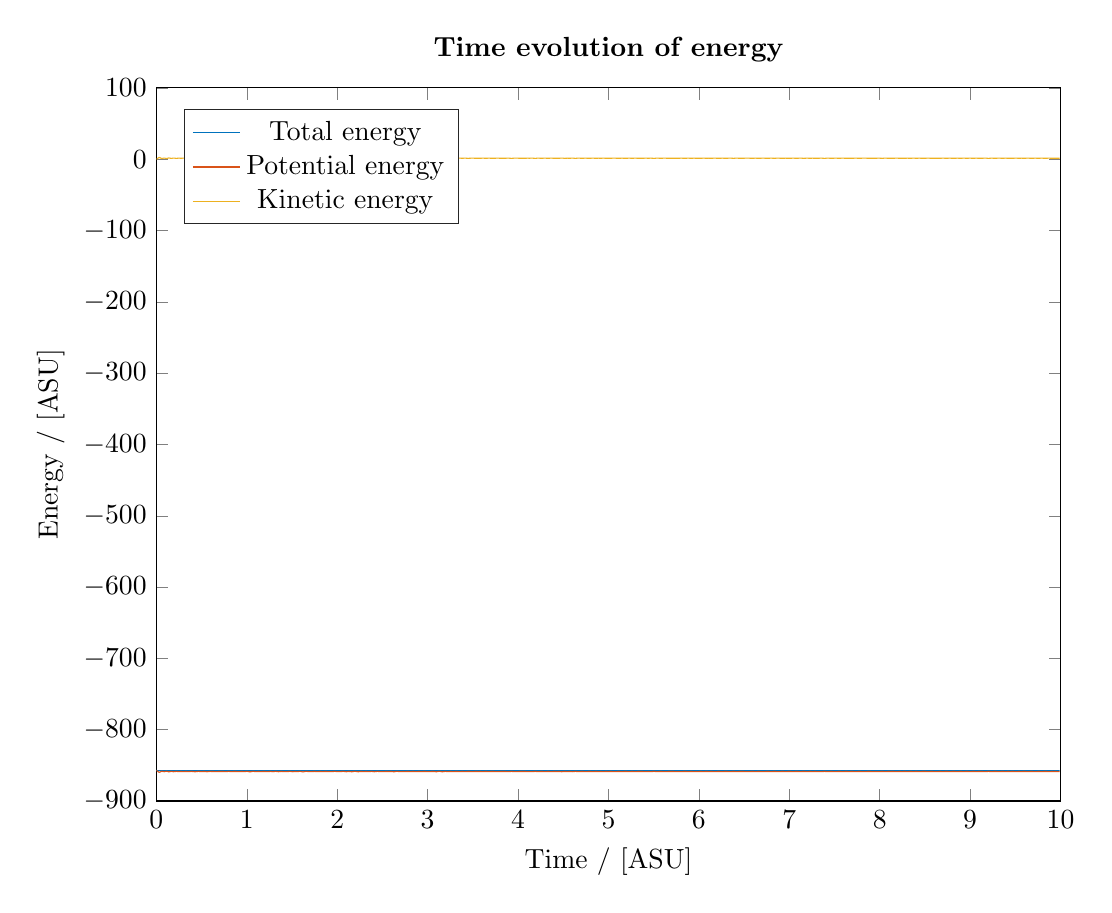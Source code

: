 % This file was created by matlab2tikz.
%
%The latest updates can be retrieved from
%  http://www.mathworks.com/matlabcentral/fileexchange/22022-matlab2tikz-matlab2tikz
%where you can also make suggestions and rate matlab2tikz.
%
\definecolor{mycolor1}{rgb}{0.0,0.447,0.741}%
\definecolor{mycolor2}{rgb}{0.85,0.325,0.098}%
\definecolor{mycolor3}{rgb}{0.929,0.694,0.125}%
%
\begin{tikzpicture}

\begin{axis}[%
width=4.521in,
height=3.566in,
at={(0.758in,0.481in)},
scale only axis,
xmin=0,
xmax=10,
xlabel={Time / [ASU]},
ymin=-900,
ymax=100,
ylabel={Energy / [ASU]},
axis background/.style={fill=white},
title style={font=\bfseries},
title={Time evolution of energy},
legend style={draw=white!15!black},
legend pos=north west
]
\addplot [color=mycolor1,solid]
  table[row sep=crcr]{%
0	-857.212\\
0.01	-857.251\\
0.02	-857.319\\
0.03	-857.336\\
0.04	-857.297\\
0.05	-857.253\\
0.06	-857.243\\
0.07	-857.273\\
0.08	-857.311\\
0.09	-857.31\\
0.1	-857.278\\
0.11	-857.256\\
0.12	-857.27\\
0.13	-857.302\\
0.14	-857.309\\
0.15	-857.285\\
0.16	-857.263\\
0.17	-857.267\\
0.18	-857.288\\
0.19	-857.299\\
0.2	-857.293\\
0.21	-857.278\\
0.22	-857.271\\
0.23	-857.279\\
0.24	-857.292\\
0.25	-857.294\\
0.26	-857.284\\
0.27	-857.274\\
0.28	-857.275\\
0.29	-857.287\\
0.3	-857.292\\
0.31	-857.286\\
0.32	-857.274\\
0.33	-857.274\\
0.34	-857.284\\
0.35	-857.294\\
0.36	-857.289\\
0.37	-857.283\\
0.38	-857.277\\
0.39	-857.278\\
0.4	-857.281\\
0.41	-857.283\\
0.42	-857.285\\
0.43	-857.285\\
0.44	-857.285\\
0.45	-857.279\\
0.46	-857.275\\
0.47	-857.277\\
0.48	-857.282\\
0.49	-857.287\\
0.5	-857.29\\
0.51	-857.286\\
0.52	-857.28\\
0.53	-857.276\\
0.54	-857.278\\
0.55	-857.286\\
0.56	-857.29\\
0.57	-857.287\\
0.58	-857.28\\
0.59	-857.276\\
0.6	-857.28\\
0.61	-857.285\\
0.62	-857.288\\
0.63	-857.284\\
0.64	-857.279\\
0.65	-857.282\\
0.66	-857.286\\
0.67	-857.288\\
0.68	-857.282\\
0.69	-857.276\\
0.7	-857.278\\
0.71	-857.285\\
0.72	-857.287\\
0.73	-857.282\\
0.74	-857.278\\
0.75	-857.28\\
0.76	-857.286\\
0.77	-857.291\\
0.78	-857.288\\
0.79	-857.277\\
0.8	-857.272\\
0.81	-857.278\\
0.82	-857.289\\
0.83	-857.292\\
0.84	-857.286\\
0.85	-857.279\\
0.86	-857.277\\
0.87	-857.28\\
0.88	-857.281\\
0.89	-857.281\\
0.9	-857.284\\
0.91	-857.289\\
0.92	-857.286\\
0.93	-857.28\\
0.94	-857.275\\
0.95	-857.277\\
0.96	-857.284\\
0.97	-857.291\\
0.98	-857.291\\
0.99	-857.283\\
1	-857.272\\
1.01	-857.271\\
1.02	-857.282\\
1.03	-857.293\\
1.04	-857.292\\
1.05	-857.283\\
1.06	-857.272\\
1.07	-857.27\\
1.08	-857.277\\
1.09	-857.29\\
1.1	-857.293\\
1.11	-857.286\\
1.12	-857.278\\
1.13	-857.276\\
1.14	-857.281\\
1.15	-857.286\\
1.16	-857.286\\
1.17	-857.283\\
1.18	-857.28\\
1.19	-857.278\\
1.2	-857.279\\
1.21	-857.281\\
1.22	-857.284\\
1.23	-857.289\\
1.24	-857.287\\
1.25	-857.276\\
1.26	-857.27\\
1.27	-857.276\\
1.28	-857.289\\
1.29	-857.297\\
1.3	-857.287\\
1.31	-857.273\\
1.32	-857.267\\
1.33	-857.275\\
1.34	-857.289\\
1.35	-857.294\\
1.36	-857.287\\
1.37	-857.274\\
1.38	-857.272\\
1.39	-857.28\\
1.4	-857.287\\
1.41	-857.286\\
1.42	-857.279\\
1.43	-857.276\\
1.44	-857.281\\
1.45	-857.288\\
1.46	-857.287\\
1.47	-857.278\\
1.48	-857.273\\
1.49	-857.279\\
1.5	-857.288\\
1.51	-857.293\\
1.52	-857.283\\
1.53	-857.272\\
1.54	-857.273\\
1.55	-857.286\\
1.56	-857.296\\
1.57	-857.29\\
1.58	-857.276\\
1.59	-857.267\\
1.6	-857.274\\
1.61	-857.29\\
1.62	-857.296\\
1.63	-857.29\\
1.64	-857.279\\
1.65	-857.271\\
1.66	-857.272\\
1.67	-857.28\\
1.68	-857.287\\
1.69	-857.288\\
1.7	-857.283\\
1.71	-857.282\\
1.72	-857.284\\
1.73	-857.285\\
1.74	-857.279\\
1.75	-857.274\\
1.76	-857.278\\
1.77	-857.287\\
1.78	-857.291\\
1.79	-857.287\\
1.8	-857.278\\
1.81	-857.273\\
1.82	-857.281\\
1.83	-857.288\\
1.84	-857.289\\
1.85	-857.284\\
1.86	-857.278\\
1.87	-857.278\\
1.88	-857.283\\
1.89	-857.285\\
1.9	-857.281\\
1.91	-857.277\\
1.92	-857.276\\
1.93	-857.284\\
1.94	-857.289\\
1.95	-857.289\\
1.96	-857.281\\
1.97	-857.275\\
1.98	-857.277\\
1.99	-857.285\\
2	-857.287\\
2.01	-857.284\\
2.02	-857.278\\
2.03	-857.28\\
2.04	-857.283\\
2.05	-857.283\\
2.06	-857.277\\
2.07	-857.274\\
2.08	-857.28\\
2.09	-857.29\\
2.1	-857.293\\
2.11	-857.287\\
2.12	-857.273\\
2.13	-857.269\\
2.14	-857.275\\
2.15	-857.287\\
2.16	-857.293\\
2.17	-857.291\\
2.18	-857.282\\
2.19	-857.274\\
2.2	-857.275\\
2.21	-857.281\\
2.22	-857.288\\
2.23	-857.29\\
2.24	-857.287\\
2.25	-857.279\\
2.26	-857.272\\
2.27	-857.274\\
2.28	-857.283\\
2.29	-857.289\\
2.3	-857.287\\
2.31	-857.28\\
2.32	-857.274\\
2.33	-857.276\\
2.34	-857.284\\
2.35	-857.292\\
2.36	-857.287\\
2.37	-857.275\\
2.38	-857.271\\
2.39	-857.278\\
2.4	-857.289\\
2.41	-857.293\\
2.42	-857.288\\
2.43	-857.279\\
2.44	-857.274\\
2.45	-857.279\\
2.46	-857.286\\
2.47	-857.287\\
2.48	-857.283\\
2.49	-857.278\\
2.5	-857.28\\
2.51	-857.284\\
2.52	-857.285\\
2.53	-857.282\\
2.54	-857.277\\
2.55	-857.279\\
2.56	-857.285\\
2.57	-857.29\\
2.58	-857.286\\
2.59	-857.276\\
2.6	-857.272\\
2.61	-857.279\\
2.62	-857.289\\
2.63	-857.292\\
2.64	-857.285\\
2.65	-857.276\\
2.66	-857.274\\
2.67	-857.278\\
2.68	-857.287\\
2.69	-857.29\\
2.7	-857.286\\
2.71	-857.281\\
2.72	-857.279\\
2.73	-857.28\\
2.74	-857.283\\
2.75	-857.283\\
2.76	-857.284\\
2.77	-857.282\\
2.78	-857.279\\
2.79	-857.28\\
2.8	-857.286\\
2.81	-857.288\\
2.82	-857.284\\
2.83	-857.278\\
2.84	-857.276\\
2.85	-857.28\\
2.86	-857.285\\
2.87	-857.287\\
2.88	-857.285\\
2.89	-857.279\\
2.9	-857.275\\
2.91	-857.279\\
2.92	-857.286\\
2.93	-857.287\\
2.94	-857.287\\
2.95	-857.281\\
2.96	-857.279\\
2.97	-857.28\\
2.98	-857.284\\
2.99	-857.283\\
3	-857.282\\
3.01	-857.281\\
3.02	-857.282\\
3.03	-857.284\\
3.04	-857.284\\
3.05	-857.28\\
3.06	-857.275\\
3.07	-857.274\\
3.08	-857.282\\
3.09	-857.291\\
3.1	-857.294\\
3.11	-857.286\\
3.12	-857.272\\
3.13	-857.269\\
3.14	-857.276\\
3.15	-857.286\\
3.16	-857.293\\
3.17	-857.29\\
3.18	-857.28\\
3.19	-857.27\\
3.2	-857.272\\
3.21	-857.284\\
3.22	-857.291\\
3.23	-857.287\\
3.24	-857.279\\
3.25	-857.275\\
3.26	-857.279\\
3.27	-857.284\\
3.28	-857.287\\
3.29	-857.286\\
3.3	-857.282\\
3.31	-857.279\\
3.32	-857.278\\
3.33	-857.28\\
3.34	-857.284\\
3.35	-857.285\\
3.36	-857.285\\
3.37	-857.282\\
3.38	-857.278\\
3.39	-857.278\\
3.4	-857.284\\
3.41	-857.29\\
3.42	-857.287\\
3.43	-857.282\\
3.44	-857.28\\
3.45	-857.282\\
3.46	-857.283\\
3.47	-857.282\\
3.48	-857.282\\
3.49	-857.283\\
3.5	-857.286\\
3.51	-857.283\\
3.52	-857.278\\
3.53	-857.277\\
3.54	-857.28\\
3.55	-857.284\\
3.56	-857.286\\
3.57	-857.283\\
3.58	-857.279\\
3.59	-857.279\\
3.6	-857.283\\
3.61	-857.288\\
3.62	-857.287\\
3.63	-857.28\\
3.64	-857.277\\
3.65	-857.278\\
3.66	-857.283\\
3.67	-857.286\\
3.68	-857.285\\
3.69	-857.281\\
3.7	-857.277\\
3.71	-857.277\\
3.72	-857.281\\
3.73	-857.283\\
3.74	-857.283\\
3.75	-857.28\\
3.76	-857.281\\
3.77	-857.283\\
3.78	-857.284\\
3.79	-857.281\\
3.8	-857.279\\
3.81	-857.28\\
3.82	-857.282\\
3.83	-857.286\\
3.84	-857.285\\
3.85	-857.281\\
3.86	-857.278\\
3.87	-857.278\\
3.88	-857.282\\
3.89	-857.286\\
3.9	-857.285\\
3.91	-857.28\\
3.92	-857.275\\
3.93	-857.277\\
3.94	-857.283\\
3.95	-857.285\\
3.96	-857.285\\
3.97	-857.283\\
3.98	-857.282\\
3.99	-857.283\\
4	-857.28\\
4.01	-857.279\\
4.02	-857.282\\
4.03	-857.283\\
4.04	-857.284\\
4.05	-857.284\\
4.06	-857.284\\
4.07	-857.283\\
4.08	-857.279\\
4.09	-857.281\\
4.1	-857.285\\
4.11	-857.284\\
4.12	-857.279\\
4.13	-857.277\\
4.14	-857.279\\
4.15	-857.285\\
4.16	-857.288\\
4.17	-857.284\\
4.18	-857.279\\
4.19	-857.274\\
4.2	-857.277\\
4.21	-857.284\\
4.22	-857.289\\
4.23	-857.288\\
4.24	-857.282\\
4.25	-857.276\\
4.26	-857.278\\
4.27	-857.282\\
4.28	-857.285\\
4.29	-857.286\\
4.3	-857.283\\
4.31	-857.28\\
4.32	-857.281\\
4.33	-857.28\\
4.34	-857.277\\
4.35	-857.28\\
4.36	-857.285\\
4.37	-857.285\\
4.38	-857.283\\
4.39	-857.28\\
4.4	-857.279\\
4.41	-857.28\\
4.42	-857.283\\
4.43	-857.286\\
4.44	-857.283\\
4.45	-857.277\\
4.46	-857.276\\
4.47	-857.281\\
4.48	-857.288\\
4.49	-857.289\\
4.5	-857.281\\
4.51	-857.274\\
4.52	-857.275\\
4.53	-857.282\\
4.54	-857.289\\
4.55	-857.288\\
4.56	-857.28\\
4.57	-857.275\\
4.58	-857.276\\
4.59	-857.285\\
4.6	-857.291\\
4.61	-857.288\\
4.62	-857.278\\
4.63	-857.274\\
4.64	-857.275\\
4.65	-857.281\\
4.66	-857.287\\
4.67	-857.287\\
4.68	-857.284\\
4.69	-857.278\\
4.7	-857.277\\
4.71	-857.279\\
4.72	-857.283\\
4.73	-857.285\\
4.74	-857.285\\
4.75	-857.284\\
4.76	-857.281\\
4.77	-857.281\\
4.78	-857.281\\
4.79	-857.277\\
4.8	-857.276\\
4.81	-857.28\\
4.82	-857.286\\
4.83	-857.289\\
4.84	-857.286\\
4.85	-857.28\\
4.86	-857.278\\
4.87	-857.279\\
4.88	-857.285\\
4.89	-857.287\\
4.9	-857.283\\
4.91	-857.279\\
4.92	-857.278\\
4.93	-857.281\\
4.94	-857.284\\
4.95	-857.286\\
4.96	-857.282\\
4.97	-857.278\\
4.98	-857.279\\
4.99	-857.284\\
5	-857.288\\
5.01	-857.284\\
5.02	-857.277\\
5.03	-857.277\\
5.04	-857.283\\
5.05	-857.288\\
5.06	-857.284\\
5.07	-857.281\\
5.08	-857.281\\
5.09	-857.283\\
5.1	-857.282\\
5.11	-857.282\\
5.12	-857.281\\
5.13	-857.283\\
5.14	-857.286\\
5.15	-857.287\\
5.16	-857.284\\
5.17	-857.282\\
5.18	-857.28\\
5.19	-857.281\\
5.2	-857.283\\
5.21	-857.284\\
5.22	-857.283\\
5.23	-857.284\\
5.24	-857.283\\
5.25	-857.282\\
5.26	-857.28\\
5.27	-857.28\\
5.28	-857.28\\
5.29	-857.284\\
5.3	-857.286\\
5.31	-857.282\\
5.32	-857.279\\
5.33	-857.279\\
5.34	-857.281\\
5.35	-857.283\\
5.36	-857.284\\
5.37	-857.284\\
5.38	-857.28\\
5.39	-857.28\\
5.4	-857.282\\
5.41	-857.285\\
5.42	-857.284\\
5.43	-857.281\\
5.44	-857.277\\
5.45	-857.279\\
5.46	-857.283\\
5.47	-857.288\\
5.48	-857.287\\
5.49	-857.281\\
5.5	-857.278\\
5.51	-857.278\\
5.52	-857.282\\
5.53	-857.288\\
5.54	-857.289\\
5.55	-857.286\\
5.56	-857.28\\
5.57	-857.277\\
5.58	-857.278\\
5.59	-857.281\\
5.6	-857.283\\
5.61	-857.284\\
5.62	-857.284\\
5.63	-857.282\\
5.64	-857.283\\
5.65	-857.283\\
5.66	-857.283\\
5.67	-857.281\\
5.68	-857.283\\
5.69	-857.284\\
5.7	-857.284\\
5.71	-857.283\\
5.72	-857.282\\
5.73	-857.282\\
5.74	-857.281\\
5.75	-857.282\\
5.76	-857.281\\
5.77	-857.282\\
5.78	-857.282\\
5.79	-857.282\\
5.8	-857.284\\
5.81	-857.284\\
5.82	-857.285\\
5.83	-857.283\\
5.84	-857.281\\
5.85	-857.279\\
5.86	-857.282\\
5.87	-857.286\\
5.88	-857.288\\
5.89	-857.286\\
5.9	-857.28\\
5.91	-857.276\\
5.92	-857.277\\
5.93	-857.283\\
5.94	-857.286\\
5.95	-857.284\\
5.96	-857.28\\
5.97	-857.279\\
5.98	-857.281\\
5.99	-857.285\\
6	-857.286\\
6.01	-857.28\\
6.02	-857.277\\
6.03	-857.279\\
6.04	-857.283\\
6.05	-857.286\\
6.06	-857.285\\
6.07	-857.28\\
6.08	-857.277\\
6.09	-857.28\\
6.1	-857.285\\
6.11	-857.288\\
6.12	-857.286\\
6.13	-857.281\\
6.14	-857.28\\
6.15	-857.282\\
6.16	-857.283\\
6.17	-857.282\\
6.18	-857.281\\
6.19	-857.281\\
6.2	-857.281\\
6.21	-857.281\\
6.22	-857.282\\
6.23	-857.282\\
6.24	-857.281\\
6.25	-857.282\\
6.26	-857.285\\
6.27	-857.287\\
6.28	-857.284\\
6.29	-857.279\\
6.3	-857.279\\
6.31	-857.28\\
6.32	-857.283\\
6.33	-857.284\\
6.34	-857.284\\
6.35	-857.284\\
6.36	-857.284\\
6.37	-857.279\\
6.38	-857.275\\
6.39	-857.275\\
6.4	-857.282\\
6.41	-857.287\\
6.42	-857.285\\
6.43	-857.28\\
6.44	-857.277\\
6.45	-857.281\\
6.46	-857.285\\
6.47	-857.285\\
6.48	-857.28\\
6.49	-857.279\\
6.5	-857.283\\
6.51	-857.286\\
6.52	-857.284\\
6.53	-857.282\\
6.54	-857.279\\
6.55	-857.28\\
6.56	-857.285\\
6.57	-857.287\\
6.58	-857.282\\
6.59	-857.278\\
6.6	-857.28\\
6.61	-857.286\\
6.62	-857.287\\
6.63	-857.282\\
6.64	-857.281\\
6.65	-857.282\\
6.66	-857.284\\
6.67	-857.282\\
6.68	-857.283\\
6.69	-857.283\\
6.7	-857.283\\
6.71	-857.283\\
6.72	-857.283\\
6.73	-857.284\\
6.74	-857.283\\
6.75	-857.282\\
6.76	-857.28\\
6.77	-857.279\\
6.78	-857.281\\
6.79	-857.285\\
6.8	-857.291\\
6.81	-857.287\\
6.82	-857.281\\
6.83	-857.278\\
6.84	-857.278\\
6.85	-857.283\\
6.86	-857.287\\
6.87	-857.287\\
6.88	-857.283\\
6.89	-857.282\\
6.9	-857.284\\
6.91	-857.282\\
6.92	-857.279\\
6.93	-857.28\\
6.94	-857.282\\
6.95	-857.284\\
6.96	-857.283\\
6.97	-857.281\\
6.98	-857.282\\
6.99	-857.283\\
7	-857.282\\
7.01	-857.28\\
7.02	-857.28\\
7.03	-857.283\\
7.04	-857.286\\
7.05	-857.284\\
7.06	-857.281\\
7.07	-857.28\\
7.08	-857.28\\
7.09	-857.279\\
7.1	-857.281\\
7.11	-857.282\\
7.12	-857.283\\
7.13	-857.286\\
7.14	-857.284\\
7.15	-857.279\\
7.16	-857.277\\
7.17	-857.278\\
7.18	-857.283\\
7.19	-857.286\\
7.2	-857.287\\
7.21	-857.282\\
7.22	-857.276\\
7.23	-857.276\\
7.24	-857.282\\
7.25	-857.288\\
7.26	-857.287\\
7.27	-857.283\\
7.28	-857.278\\
7.29	-857.282\\
7.3	-857.285\\
7.31	-857.285\\
7.32	-857.279\\
7.33	-857.278\\
7.34	-857.28\\
7.35	-857.283\\
7.36	-857.285\\
7.37	-857.284\\
7.38	-857.279\\
7.39	-857.276\\
7.4	-857.277\\
7.41	-857.284\\
7.42	-857.288\\
7.43	-857.287\\
7.44	-857.282\\
7.45	-857.277\\
7.46	-857.279\\
7.47	-857.284\\
7.48	-857.285\\
7.49	-857.285\\
7.5	-857.282\\
7.51	-857.282\\
7.52	-857.285\\
7.53	-857.286\\
7.54	-857.282\\
7.55	-857.275\\
7.56	-857.277\\
7.57	-857.282\\
7.58	-857.286\\
7.59	-857.286\\
7.6	-857.282\\
7.61	-857.28\\
7.62	-857.282\\
7.63	-857.283\\
7.64	-857.282\\
7.65	-857.282\\
7.66	-857.284\\
7.67	-857.286\\
7.68	-857.283\\
7.69	-857.279\\
7.7	-857.28\\
7.71	-857.28\\
7.72	-857.282\\
7.73	-857.283\\
7.74	-857.283\\
7.75	-857.282\\
7.76	-857.282\\
7.77	-857.279\\
7.78	-857.281\\
7.79	-857.284\\
7.8	-857.287\\
7.81	-857.284\\
7.82	-857.281\\
7.83	-857.281\\
7.84	-857.282\\
7.85	-857.284\\
7.86	-857.283\\
7.87	-857.282\\
7.88	-857.281\\
7.89	-857.283\\
7.9	-857.286\\
7.91	-857.285\\
7.92	-857.283\\
7.93	-857.283\\
7.94	-857.282\\
7.95	-857.28\\
7.96	-857.279\\
7.97	-857.279\\
7.98	-857.283\\
7.99	-857.286\\
8	-857.286\\
8.01	-857.284\\
8.02	-857.278\\
8.03	-857.276\\
8.04	-857.278\\
8.05	-857.284\\
8.06	-857.288\\
8.07	-857.286\\
8.08	-857.28\\
8.09	-857.277\\
8.1	-857.279\\
8.11	-857.284\\
8.12	-857.286\\
8.13	-857.284\\
8.14	-857.281\\
8.15	-857.277\\
8.16	-857.278\\
8.17	-857.284\\
8.18	-857.285\\
8.19	-857.285\\
8.2	-857.281\\
8.21	-857.279\\
8.22	-857.28\\
8.23	-857.282\\
8.24	-857.284\\
8.25	-857.282\\
8.26	-857.282\\
8.27	-857.281\\
8.28	-857.279\\
8.29	-857.282\\
8.3	-857.285\\
8.31	-857.286\\
8.32	-857.283\\
8.33	-857.281\\
8.34	-857.278\\
8.35	-857.278\\
8.36	-857.282\\
8.37	-857.286\\
8.38	-857.286\\
8.39	-857.281\\
8.4	-857.277\\
8.41	-857.278\\
8.42	-857.284\\
8.43	-857.285\\
8.44	-857.282\\
8.45	-857.28\\
8.46	-857.281\\
8.47	-857.283\\
8.48	-857.283\\
8.49	-857.281\\
8.5	-857.281\\
8.51	-857.282\\
8.52	-857.284\\
8.53	-857.284\\
8.54	-857.284\\
8.55	-857.282\\
8.56	-857.279\\
8.57	-857.278\\
8.58	-857.281\\
8.59	-857.284\\
8.6	-857.284\\
8.61	-857.283\\
8.62	-857.282\\
8.63	-857.282\\
8.64	-857.284\\
8.65	-857.283\\
8.66	-857.282\\
8.67	-857.279\\
8.68	-857.279\\
8.69	-857.282\\
8.7	-857.286\\
8.71	-857.286\\
8.72	-857.281\\
8.73	-857.278\\
8.74	-857.279\\
8.75	-857.284\\
8.76	-857.286\\
8.77	-857.284\\
8.78	-857.281\\
8.79	-857.28\\
8.8	-857.282\\
8.81	-857.282\\
8.82	-857.282\\
8.83	-857.282\\
8.84	-857.283\\
8.85	-857.282\\
8.86	-857.284\\
8.87	-857.281\\
8.88	-857.283\\
8.89	-857.28\\
8.9	-857.277\\
8.91	-857.279\\
8.92	-857.285\\
8.93	-857.288\\
8.94	-857.286\\
8.95	-857.279\\
8.96	-857.274\\
8.97	-857.276\\
8.98	-857.282\\
8.99	-857.287\\
9	-857.288\\
9.01	-857.284\\
9.02	-857.279\\
9.03	-857.279\\
9.04	-857.281\\
9.05	-857.284\\
9.06	-857.287\\
9.07	-857.287\\
9.08	-857.283\\
9.09	-857.279\\
9.1	-857.28\\
9.11	-857.284\\
9.12	-857.284\\
9.13	-857.281\\
9.14	-857.276\\
9.15	-857.278\\
9.16	-857.285\\
9.17	-857.288\\
9.18	-857.285\\
9.19	-857.28\\
9.2	-857.274\\
9.21	-857.277\\
9.22	-857.284\\
9.23	-857.288\\
9.24	-857.287\\
9.25	-857.283\\
9.26	-857.279\\
9.27	-857.279\\
9.28	-857.281\\
9.29	-857.281\\
9.3	-857.281\\
9.31	-857.283\\
9.32	-857.286\\
9.33	-857.288\\
9.34	-857.284\\
9.35	-857.278\\
9.36	-857.277\\
9.37	-857.28\\
9.38	-857.285\\
9.39	-857.287\\
9.4	-857.284\\
9.41	-857.28\\
9.42	-857.279\\
9.43	-857.281\\
9.44	-857.287\\
9.45	-857.286\\
9.46	-857.281\\
9.47	-857.278\\
9.48	-857.279\\
9.49	-857.283\\
9.5	-857.286\\
9.51	-857.286\\
9.52	-857.283\\
9.53	-857.28\\
9.54	-857.279\\
9.55	-857.282\\
9.56	-857.287\\
9.57	-857.287\\
9.58	-857.283\\
9.59	-857.278\\
9.6	-857.28\\
9.61	-857.279\\
9.62	-857.283\\
9.63	-857.285\\
9.64	-857.286\\
9.65	-857.284\\
9.66	-857.28\\
9.67	-857.278\\
9.68	-857.28\\
9.69	-857.283\\
9.7	-857.284\\
9.71	-857.284\\
9.72	-857.284\\
9.73	-857.284\\
9.74	-857.284\\
9.75	-857.282\\
9.76	-857.278\\
9.77	-857.28\\
9.78	-857.285\\
9.79	-857.286\\
9.8	-857.283\\
9.81	-857.281\\
9.82	-857.28\\
9.83	-857.281\\
9.84	-857.281\\
9.85	-857.279\\
9.86	-857.283\\
9.87	-857.285\\
9.88	-857.283\\
9.89	-857.281\\
9.9	-857.282\\
9.91	-857.283\\
9.92	-857.284\\
9.93	-857.283\\
9.94	-857.282\\
9.95	-857.283\\
9.96	-857.283\\
9.97	-857.283\\
9.98	-857.284\\
9.99	-857.283\\
};
\addlegendentry{Total energy};

\addplot [color=mycolor2,solid]
  table[row sep=crcr]{%
0	-857.212\\
0.01	-857.809\\
0.02	-858.991\\
0.03	-859.655\\
0.04	-859.367\\
0.05	-858.633\\
0.06	-858.233\\
0.07	-858.44\\
0.08	-858.827\\
0.09	-858.842\\
0.1	-858.481\\
0.11	-858.223\\
0.12	-858.411\\
0.13	-858.827\\
0.14	-858.988\\
0.15	-858.754\\
0.16	-858.457\\
0.17	-858.445\\
0.18	-858.684\\
0.19	-858.863\\
0.2	-858.785\\
0.21	-858.553\\
0.22	-858.418\\
0.23	-858.503\\
0.24	-858.686\\
0.25	-858.758\\
0.26	-858.667\\
0.27	-858.563\\
0.28	-858.595\\
0.29	-858.726\\
0.3	-858.787\\
0.31	-858.694\\
0.32	-858.551\\
0.33	-858.52\\
0.34	-858.622\\
0.35	-858.723\\
0.36	-858.697\\
0.37	-858.572\\
0.38	-858.471\\
0.39	-858.484\\
0.4	-858.596\\
0.41	-858.738\\
0.42	-858.846\\
0.43	-858.865\\
0.44	-858.774\\
0.45	-858.61\\
0.46	-858.477\\
0.47	-858.454\\
0.48	-858.535\\
0.49	-858.645\\
0.5	-858.699\\
0.51	-858.658\\
0.52	-858.574\\
0.53	-858.549\\
0.54	-858.641\\
0.55	-858.792\\
0.56	-858.861\\
0.57	-858.776\\
0.58	-858.603\\
0.59	-858.478\\
0.6	-858.479\\
0.61	-858.556\\
0.62	-858.616\\
0.63	-858.627\\
0.64	-858.644\\
0.65	-858.71\\
0.66	-858.775\\
0.67	-858.764\\
0.68	-858.666\\
0.69	-858.568\\
0.7	-858.547\\
0.71	-858.582\\
0.72	-858.598\\
0.73	-858.58\\
0.74	-858.592\\
0.75	-858.681\\
0.76	-858.799\\
0.77	-858.832\\
0.78	-858.708\\
0.79	-858.509\\
0.8	-858.416\\
0.81	-858.513\\
0.82	-858.704\\
0.83	-858.809\\
0.84	-858.759\\
0.85	-858.631\\
0.86	-858.534\\
0.87	-858.515\\
0.88	-858.558\\
0.89	-858.653\\
0.9	-858.767\\
0.91	-858.822\\
0.92	-858.755\\
0.93	-858.611\\
0.94	-858.507\\
0.95	-858.528\\
0.96	-858.641\\
0.97	-858.729\\
0.98	-858.687\\
0.99	-858.529\\
1	-858.403\\
1.01	-858.471\\
1.02	-858.725\\
1.03	-858.967\\
1.04	-858.987\\
1.05	-858.763\\
1.06	-858.477\\
1.07	-858.353\\
1.08	-858.457\\
1.09	-858.655\\
1.1	-858.754\\
1.11	-858.698\\
1.12	-858.599\\
1.13	-858.578\\
1.14	-858.652\\
1.15	-858.736\\
1.16	-858.744\\
1.17	-858.67\\
1.18	-858.575\\
1.19	-858.53\\
1.2	-858.562\\
1.21	-858.653\\
1.22	-858.753\\
1.23	-858.788\\
1.24	-858.693\\
1.25	-858.526\\
1.26	-858.456\\
1.27	-858.578\\
1.28	-858.783\\
1.29	-858.855\\
1.3	-858.703\\
1.31	-858.478\\
1.32	-858.398\\
1.33	-858.543\\
1.34	-858.774\\
1.35	-858.867\\
1.36	-858.745\\
1.37	-858.545\\
1.38	-858.471\\
1.39	-858.571\\
1.4	-858.714\\
1.41	-858.77\\
1.42	-858.73\\
1.43	-858.683\\
1.44	-858.679\\
1.45	-858.664\\
1.46	-858.571\\
1.47	-858.439\\
1.48	-858.414\\
1.49	-858.572\\
1.5	-858.79\\
1.51	-858.869\\
1.52	-858.748\\
1.53	-858.594\\
1.54	-858.59\\
1.55	-858.717\\
1.56	-858.779\\
1.57	-858.639\\
1.58	-858.406\\
1.59	-858.322\\
1.6	-858.517\\
1.61	-858.847\\
1.62	-859.033\\
1.63	-858.934\\
1.64	-858.645\\
1.65	-858.389\\
1.66	-858.332\\
1.67	-858.467\\
1.68	-858.655\\
1.69	-858.77\\
1.7	-858.793\\
1.71	-858.777\\
1.72	-858.738\\
1.73	-858.647\\
1.74	-858.522\\
1.75	-858.462\\
1.76	-858.539\\
1.77	-858.701\\
1.78	-858.799\\
1.79	-858.748\\
1.8	-858.613\\
1.81	-858.539\\
1.82	-858.599\\
1.83	-858.703\\
1.84	-858.728\\
1.85	-858.651\\
1.86	-858.559\\
1.87	-858.541\\
1.88	-858.599\\
1.89	-858.663\\
1.9	-858.684\\
1.91	-858.685\\
1.92	-858.707\\
1.93	-858.754\\
1.94	-858.761\\
1.95	-858.671\\
1.96	-858.509\\
1.97	-858.402\\
1.98	-858.452\\
1.99	-858.621\\
2	-858.772\\
2.01	-858.822\\
2.02	-858.792\\
2.03	-858.743\\
2.04	-858.673\\
2.05	-858.56\\
2.06	-858.438\\
2.07	-858.421\\
2.08	-858.568\\
2.09	-858.78\\
2.1	-858.875\\
2.11	-858.764\\
2.12	-858.554\\
2.13	-858.453\\
2.14	-858.563\\
2.15	-858.786\\
2.16	-858.911\\
2.17	-858.821\\
2.18	-858.577\\
2.19	-858.369\\
2.2	-858.354\\
2.21	-858.529\\
2.22	-858.758\\
2.23	-858.883\\
2.24	-858.833\\
2.25	-858.661\\
2.26	-858.515\\
2.27	-858.509\\
2.28	-858.619\\
2.29	-858.713\\
2.3	-858.697\\
2.31	-858.604\\
2.32	-858.552\\
2.33	-858.622\\
2.34	-858.757\\
2.35	-858.809\\
2.36	-858.692\\
2.37	-858.506\\
2.38	-858.44\\
2.39	-858.571\\
2.4	-858.778\\
2.41	-858.872\\
2.42	-858.773\\
2.43	-858.577\\
2.44	-858.446\\
2.45	-858.465\\
2.46	-858.578\\
2.47	-858.668\\
2.48	-858.695\\
2.49	-858.708\\
2.5	-858.754\\
2.51	-858.79\\
2.52	-858.745\\
2.53	-858.625\\
2.54	-858.523\\
2.55	-858.527\\
2.56	-858.611\\
2.57	-858.667\\
2.58	-858.626\\
2.59	-858.541\\
2.6	-858.546\\
2.61	-858.69\\
2.62	-858.863\\
2.63	-858.895\\
2.64	-858.734\\
2.65	-858.501\\
2.66	-858.385\\
2.67	-858.46\\
2.68	-858.64\\
2.69	-858.766\\
2.7	-858.771\\
2.71	-858.705\\
2.72	-858.644\\
2.73	-858.629\\
2.74	-858.649\\
2.75	-858.666\\
2.76	-858.645\\
2.77	-858.589\\
2.78	-858.555\\
2.79	-858.595\\
2.8	-858.682\\
2.81	-858.723\\
2.82	-858.677\\
2.83	-858.594\\
2.84	-858.564\\
2.85	-858.621\\
2.86	-858.719\\
2.87	-858.771\\
2.88	-858.727\\
2.89	-858.619\\
2.9	-858.547\\
2.91	-858.573\\
2.92	-858.663\\
2.93	-858.714\\
2.94	-858.681\\
2.95	-858.596\\
2.96	-858.545\\
2.97	-858.567\\
2.98	-858.635\\
2.99	-858.692\\
3	-858.717\\
3.01	-858.719\\
3.02	-858.714\\
3.03	-858.69\\
3.04	-858.626\\
3.05	-858.535\\
3.06	-858.482\\
3.07	-858.539\\
3.08	-858.713\\
3.09	-858.881\\
3.1	-858.883\\
3.11	-858.683\\
3.12	-858.431\\
3.13	-858.34\\
3.14	-858.482\\
3.15	-858.735\\
3.16	-858.899\\
3.17	-858.853\\
3.18	-858.648\\
3.19	-858.47\\
3.2	-858.477\\
3.21	-858.634\\
3.22	-858.763\\
3.23	-858.747\\
3.24	-858.636\\
3.25	-858.56\\
3.26	-858.587\\
3.27	-858.674\\
3.28	-858.736\\
3.29	-858.719\\
3.3	-858.635\\
3.31	-858.549\\
3.32	-858.525\\
3.33	-858.582\\
3.34	-858.672\\
3.35	-858.731\\
3.36	-858.72\\
3.37	-858.65\\
3.38	-858.586\\
3.39	-858.601\\
3.4	-858.691\\
3.41	-858.765\\
3.42	-858.735\\
3.43	-858.623\\
3.44	-858.52\\
3.45	-858.49\\
3.46	-858.534\\
3.47	-858.622\\
3.48	-858.722\\
3.49	-858.792\\
3.5	-858.79\\
3.51	-858.709\\
3.52	-858.601\\
3.53	-858.544\\
3.54	-858.565\\
3.55	-858.622\\
3.56	-858.654\\
3.57	-858.636\\
3.58	-858.61\\
3.59	-858.628\\
3.6	-858.695\\
3.61	-858.749\\
3.62	-858.717\\
3.63	-858.614\\
3.64	-858.537\\
3.65	-858.558\\
3.66	-858.653\\
3.67	-858.735\\
3.68	-858.739\\
3.69	-858.669\\
3.7	-858.588\\
3.71	-858.556\\
3.72	-858.581\\
3.73	-858.621\\
3.74	-858.644\\
3.75	-858.658\\
3.76	-858.685\\
3.77	-858.715\\
3.78	-858.712\\
3.79	-858.67\\
3.8	-858.629\\
3.81	-858.619\\
3.82	-858.629\\
3.83	-858.631\\
3.84	-858.607\\
3.85	-858.576\\
3.86	-858.583\\
3.87	-858.655\\
3.88	-858.761\\
3.89	-858.811\\
3.9	-858.744\\
3.91	-858.595\\
3.92	-858.473\\
3.93	-858.463\\
3.94	-858.555\\
3.95	-858.663\\
3.96	-858.732\\
3.97	-858.754\\
3.98	-858.749\\
3.99	-858.725\\
4	-858.679\\
4.01	-858.636\\
4.02	-858.61\\
4.03	-858.594\\
4.04	-858.587\\
4.05	-858.595\\
4.06	-858.608\\
4.07	-858.607\\
4.08	-858.61\\
4.09	-858.648\\
4.1	-858.693\\
4.11	-858.696\\
4.12	-858.663\\
4.13	-858.655\\
4.14	-858.701\\
4.15	-858.757\\
4.16	-858.745\\
4.17	-858.64\\
4.18	-858.504\\
4.19	-858.444\\
4.2	-858.526\\
4.21	-858.69\\
4.22	-858.81\\
4.23	-858.796\\
4.24	-858.67\\
4.25	-858.541\\
4.26	-858.512\\
4.27	-858.582\\
4.28	-858.68\\
4.29	-858.731\\
4.3	-858.72\\
4.31	-858.671\\
4.32	-858.618\\
4.33	-858.582\\
4.34	-858.589\\
4.35	-858.656\\
4.36	-858.736\\
4.37	-858.757\\
4.38	-858.698\\
4.39	-858.603\\
4.4	-858.545\\
4.41	-858.56\\
4.42	-858.617\\
4.43	-858.65\\
4.44	-858.621\\
4.45	-858.576\\
4.46	-858.605\\
4.47	-858.728\\
4.48	-858.846\\
4.49	-858.832\\
4.5	-858.678\\
4.51	-858.516\\
4.52	-858.476\\
4.53	-858.566\\
4.54	-858.676\\
4.55	-858.69\\
4.56	-858.61\\
4.57	-858.551\\
4.58	-858.611\\
4.59	-858.756\\
4.6	-858.839\\
4.61	-858.763\\
4.62	-858.585\\
4.63	-858.456\\
4.64	-858.471\\
4.65	-858.611\\
4.66	-858.768\\
4.67	-858.829\\
4.68	-858.762\\
4.69	-858.628\\
4.7	-858.536\\
4.71	-858.538\\
4.72	-858.603\\
4.73	-858.669\\
4.74	-858.696\\
4.75	-858.688\\
4.76	-858.669\\
4.77	-858.643\\
4.78	-858.601\\
4.79	-858.557\\
4.8	-858.569\\
4.81	-858.653\\
4.82	-858.746\\
4.83	-858.768\\
4.84	-858.696\\
4.85	-858.592\\
4.86	-858.546\\
4.87	-858.584\\
4.88	-858.66\\
4.89	-858.693\\
4.9	-858.66\\
4.91	-858.618\\
4.92	-858.621\\
4.93	-858.672\\
4.94	-858.72\\
4.95	-858.719\\
4.96	-858.658\\
4.97	-858.597\\
4.98	-858.594\\
4.99	-858.637\\
5	-858.646\\
5.01	-858.582\\
5.02	-858.522\\
5.03	-858.558\\
5.04	-858.67\\
5.05	-858.759\\
5.06	-858.762\\
5.07	-858.715\\
5.08	-858.674\\
5.09	-858.65\\
5.1	-858.625\\
5.11	-858.599\\
5.12	-858.593\\
5.13	-858.624\\
5.14	-858.674\\
5.15	-858.7\\
5.16	-858.676\\
5.17	-858.617\\
5.18	-858.567\\
5.19	-858.564\\
5.2	-858.604\\
5.21	-858.656\\
5.22	-858.688\\
5.23	-858.697\\
5.24	-858.677\\
5.25	-858.641\\
5.26	-858.613\\
5.27	-858.62\\
5.28	-858.67\\
5.29	-858.734\\
5.3	-858.75\\
5.31	-858.692\\
5.32	-858.604\\
5.33	-858.548\\
5.34	-858.55\\
5.35	-858.589\\
5.36	-858.625\\
5.37	-858.636\\
5.38	-858.632\\
5.39	-858.646\\
5.4	-858.685\\
5.41	-858.717\\
5.42	-858.706\\
5.43	-858.662\\
5.44	-858.629\\
5.45	-858.65\\
5.46	-858.705\\
5.47	-858.727\\
5.48	-858.662\\
5.49	-858.542\\
5.5	-858.46\\
5.51	-858.484\\
5.52	-858.613\\
5.53	-858.763\\
5.54	-858.828\\
5.55	-858.77\\
5.56	-858.642\\
5.57	-858.541\\
5.58	-858.527\\
5.59	-858.586\\
5.6	-858.665\\
5.61	-858.714\\
5.62	-858.713\\
5.63	-858.686\\
5.64	-858.666\\
5.65	-858.653\\
5.66	-858.635\\
5.67	-858.613\\
5.68	-858.612\\
5.69	-858.623\\
5.7	-858.63\\
5.71	-858.628\\
5.72	-858.632\\
5.73	-858.643\\
5.74	-858.651\\
5.75	-858.654\\
5.76	-858.652\\
5.77	-858.647\\
5.78	-858.648\\
5.79	-858.664\\
5.8	-858.69\\
5.81	-858.697\\
5.82	-858.667\\
5.83	-858.6\\
5.84	-858.543\\
5.85	-858.541\\
5.86	-858.611\\
5.87	-858.71\\
5.88	-858.764\\
5.89	-858.73\\
5.9	-858.632\\
5.91	-858.556\\
5.92	-858.562\\
5.93	-858.634\\
5.94	-858.698\\
5.95	-858.697\\
5.96	-858.651\\
5.97	-858.625\\
5.98	-858.646\\
5.99	-858.676\\
6	-858.659\\
6.01	-858.597\\
6.02	-858.559\\
6.03	-858.602\\
6.04	-858.696\\
6.05	-858.756\\
6.06	-858.721\\
6.07	-858.626\\
6.08	-858.56\\
6.09	-858.581\\
6.1	-858.649\\
6.11	-858.682\\
6.12	-858.647\\
6.13	-858.589\\
6.14	-858.579\\
6.15	-858.629\\
6.16	-858.695\\
6.17	-858.726\\
6.18	-858.712\\
6.19	-858.672\\
6.2	-858.632\\
6.21	-858.607\\
6.22	-858.603\\
6.23	-858.616\\
6.24	-858.643\\
6.25	-858.674\\
6.26	-858.692\\
6.27	-858.678\\
6.28	-858.621\\
6.29	-858.552\\
6.3	-858.524\\
6.31	-858.565\\
6.32	-858.651\\
6.33	-858.734\\
6.34	-858.78\\
6.35	-858.766\\
6.36	-858.683\\
6.37	-858.559\\
6.38	-858.485\\
6.39	-858.531\\
6.4	-858.671\\
6.41	-858.789\\
6.42	-858.793\\
6.43	-858.706\\
6.44	-858.621\\
6.45	-858.596\\
6.46	-858.598\\
6.47	-858.573\\
6.48	-858.531\\
6.49	-858.538\\
6.5	-858.616\\
6.51	-858.711\\
6.52	-858.755\\
6.53	-858.74\\
6.54	-858.699\\
6.55	-858.683\\
6.56	-858.682\\
6.57	-858.642\\
6.58	-858.562\\
6.59	-858.52\\
6.6	-858.569\\
6.61	-858.665\\
6.62	-858.714\\
6.63	-858.691\\
6.64	-858.645\\
6.65	-858.617\\
6.66	-858.61\\
6.67	-858.614\\
6.68	-858.64\\
6.69	-858.674\\
6.7	-858.699\\
6.71	-858.704\\
6.72	-858.694\\
6.73	-858.668\\
6.74	-858.624\\
6.75	-858.578\\
6.76	-858.555\\
6.77	-858.574\\
6.78	-858.641\\
6.79	-858.725\\
6.8	-858.762\\
6.81	-858.697\\
6.82	-858.58\\
6.83	-858.506\\
6.84	-858.536\\
6.85	-858.639\\
6.86	-858.729\\
6.87	-858.751\\
6.88	-858.718\\
6.89	-858.681\\
6.9	-858.656\\
6.91	-858.625\\
6.92	-858.593\\
6.93	-858.591\\
6.94	-858.627\\
6.95	-858.669\\
6.96	-858.681\\
6.97	-858.66\\
6.98	-858.63\\
6.99	-858.606\\
7	-858.589\\
7.01	-858.59\\
7.02	-858.626\\
7.03	-858.683\\
7.04	-858.72\\
7.05	-858.703\\
7.06	-858.649\\
7.07	-858.598\\
7.08	-858.577\\
7.09	-858.591\\
7.1	-858.643\\
7.11	-858.714\\
7.12	-858.77\\
7.13	-858.763\\
7.14	-858.671\\
7.15	-858.549\\
7.16	-858.485\\
7.17	-858.526\\
7.18	-858.639\\
7.19	-858.741\\
7.2	-858.764\\
7.21	-858.691\\
7.22	-858.593\\
7.23	-858.56\\
7.24	-858.615\\
7.25	-858.685\\
7.26	-858.693\\
7.27	-858.646\\
7.28	-858.612\\
7.29	-858.63\\
7.3	-858.659\\
7.31	-858.658\\
7.32	-858.638\\
7.33	-858.648\\
7.34	-858.692\\
7.35	-858.732\\
7.36	-858.721\\
7.37	-858.638\\
7.38	-858.52\\
7.39	-858.462\\
7.4	-858.521\\
7.41	-858.667\\
7.42	-858.783\\
7.43	-858.787\\
7.44	-858.696\\
7.45	-858.601\\
7.46	-858.571\\
7.47	-858.601\\
7.48	-858.64\\
7.49	-858.666\\
7.5	-858.682\\
7.51	-858.706\\
7.52	-858.716\\
7.53	-858.676\\
7.54	-858.583\\
7.55	-858.512\\
7.56	-858.537\\
7.57	-858.642\\
7.58	-858.736\\
7.59	-858.75\\
7.6	-858.697\\
7.61	-858.642\\
7.62	-858.619\\
7.63	-858.621\\
7.64	-858.632\\
7.65	-858.645\\
7.66	-858.653\\
7.67	-858.645\\
7.68	-858.619\\
7.69	-858.597\\
7.7	-858.606\\
7.71	-858.644\\
7.72	-858.692\\
7.73	-858.723\\
7.74	-858.718\\
7.75	-858.676\\
7.76	-858.615\\
7.77	-858.569\\
7.78	-858.573\\
7.79	-858.622\\
7.8	-858.673\\
7.81	-858.688\\
7.82	-858.68\\
7.83	-858.681\\
7.84	-858.692\\
7.85	-858.688\\
7.86	-858.646\\
7.87	-858.586\\
7.88	-858.552\\
7.89	-858.572\\
7.9	-858.624\\
7.91	-858.66\\
7.92	-858.667\\
7.93	-858.661\\
7.94	-858.652\\
7.95	-858.641\\
7.96	-858.639\\
7.97	-858.663\\
7.98	-858.708\\
7.99	-858.732\\
8	-858.696\\
8.01	-858.605\\
8.02	-858.511\\
8.03	-858.494\\
8.04	-858.583\\
8.05	-858.725\\
8.06	-858.812\\
8.07	-858.777\\
8.08	-858.666\\
8.09	-858.577\\
8.1	-858.57\\
8.11	-858.616\\
8.12	-858.645\\
8.13	-858.621\\
8.14	-858.573\\
8.15	-858.558\\
8.16	-858.611\\
8.17	-858.703\\
8.18	-858.761\\
8.19	-858.753\\
8.2	-858.691\\
8.21	-858.63\\
8.22	-858.611\\
8.23	-858.627\\
8.24	-858.651\\
8.25	-858.651\\
8.26	-858.633\\
8.27	-858.608\\
8.28	-858.607\\
8.29	-858.645\\
8.3	-858.691\\
8.31	-858.694\\
8.32	-858.64\\
8.33	-858.57\\
8.34	-858.54\\
8.35	-858.586\\
8.36	-858.683\\
8.37	-858.756\\
8.38	-858.743\\
8.39	-858.653\\
8.4	-858.579\\
8.41	-858.588\\
8.42	-858.659\\
8.43	-858.708\\
8.44	-858.703\\
8.45	-858.668\\
8.46	-858.641\\
8.47	-858.619\\
8.48	-858.587\\
8.49	-858.561\\
8.5	-858.57\\
8.51	-858.626\\
8.52	-858.702\\
8.53	-858.752\\
8.54	-858.745\\
8.55	-858.677\\
8.56	-858.591\\
8.57	-858.548\\
8.58	-858.578\\
8.59	-858.637\\
8.6	-858.669\\
8.61	-858.664\\
8.62	-858.653\\
8.63	-858.659\\
8.64	-858.669\\
8.65	-858.654\\
8.66	-858.619\\
8.67	-858.599\\
8.68	-858.631\\
8.69	-858.705\\
8.7	-858.755\\
8.71	-858.717\\
8.72	-858.615\\
8.73	-858.537\\
8.74	-858.541\\
8.75	-858.615\\
8.76	-858.687\\
8.77	-858.709\\
8.78	-858.688\\
8.79	-858.654\\
8.8	-858.626\\
8.81	-858.606\\
8.82	-858.603\\
8.83	-858.62\\
8.84	-858.651\\
8.85	-858.675\\
8.86	-858.685\\
8.87	-858.669\\
8.88	-858.634\\
8.89	-858.592\\
8.9	-858.582\\
8.91	-858.638\\
8.92	-858.725\\
8.93	-858.766\\
8.94	-858.71\\
8.95	-858.593\\
8.96	-858.509\\
8.97	-858.53\\
8.98	-858.645\\
8.99	-858.76\\
9	-858.782\\
9.01	-858.697\\
9.02	-858.578\\
9.03	-858.516\\
9.04	-858.544\\
9.05	-858.631\\
9.06	-858.713\\
9.07	-858.728\\
9.08	-858.672\\
9.09	-858.606\\
9.1	-858.593\\
9.11	-858.626\\
9.12	-858.641\\
9.13	-858.626\\
9.14	-858.629\\
9.15	-858.697\\
9.16	-858.786\\
9.17	-858.802\\
9.18	-858.705\\
9.19	-858.554\\
9.2	-858.458\\
9.21	-858.489\\
9.22	-858.61\\
9.23	-858.719\\
9.24	-858.741\\
9.25	-858.685\\
9.26	-858.611\\
9.27	-858.573\\
9.28	-858.582\\
9.29	-858.62\\
9.3	-858.674\\
9.31	-858.734\\
9.32	-858.771\\
9.33	-858.745\\
9.34	-858.645\\
9.35	-858.54\\
9.36	-858.517\\
9.37	-858.59\\
9.38	-858.687\\
9.39	-858.729\\
9.4	-858.691\\
9.41	-858.623\\
9.42	-858.595\\
9.43	-858.627\\
9.44	-858.67\\
9.45	-858.657\\
9.46	-858.599\\
9.47	-858.565\\
9.48	-858.601\\
9.49	-858.679\\
9.5	-858.742\\
9.51	-858.744\\
9.52	-858.684\\
9.53	-858.611\\
9.54	-858.583\\
9.55	-858.623\\
9.56	-858.679\\
9.57	-858.683\\
9.58	-858.628\\
9.59	-858.563\\
9.6	-858.548\\
9.61	-858.596\\
9.62	-858.69\\
9.63	-858.773\\
9.64	-858.789\\
9.65	-858.72\\
9.66	-858.611\\
9.67	-858.536\\
9.68	-858.538\\
9.69	-858.597\\
9.7	-858.655\\
9.71	-858.684\\
9.72	-858.693\\
9.73	-858.685\\
9.74	-858.652\\
9.75	-858.6\\
9.76	-858.575\\
9.77	-858.618\\
9.78	-858.698\\
9.79	-858.734\\
9.8	-858.695\\
9.81	-858.627\\
9.82	-858.585\\
9.83	-858.584\\
9.84	-858.606\\
9.85	-858.644\\
9.86	-858.692\\
9.87	-858.714\\
9.88	-858.688\\
9.89	-858.645\\
9.9	-858.627\\
9.91	-858.633\\
9.92	-858.64\\
9.93	-858.633\\
9.94	-858.623\\
9.95	-858.626\\
9.96	-858.641\\
9.97	-858.658\\
9.98	-858.653\\
9.99	-858.619\\
};
\addlegendentry{Potential energy};

\addplot [color=mycolor3,solid]
  table[row sep=crcr]{%
0	0\\
0.01	0.557\\
0.02	1.672\\
0.03	2.319\\
0.04	2.071\\
0.05	1.381\\
0.06	0.99\\
0.07	1.167\\
0.08	1.516\\
0.09	1.532\\
0.1	1.203\\
0.11	0.967\\
0.12	1.141\\
0.13	1.526\\
0.14	1.679\\
0.15	1.469\\
0.16	1.194\\
0.17	1.178\\
0.18	1.397\\
0.19	1.564\\
0.2	1.492\\
0.21	1.274\\
0.22	1.147\\
0.23	1.224\\
0.24	1.394\\
0.25	1.463\\
0.26	1.383\\
0.27	1.289\\
0.28	1.319\\
0.29	1.44\\
0.3	1.495\\
0.31	1.408\\
0.32	1.277\\
0.33	1.246\\
0.34	1.338\\
0.35	1.43\\
0.36	1.407\\
0.37	1.29\\
0.38	1.194\\
0.39	1.206\\
0.4	1.315\\
0.41	1.456\\
0.42	1.561\\
0.43	1.58\\
0.44	1.488\\
0.45	1.33\\
0.46	1.202\\
0.47	1.177\\
0.48	1.253\\
0.49	1.358\\
0.5	1.409\\
0.51	1.372\\
0.52	1.294\\
0.53	1.273\\
0.54	1.364\\
0.55	1.506\\
0.56	1.571\\
0.57	1.49\\
0.58	1.323\\
0.59	1.202\\
0.6	1.199\\
0.61	1.271\\
0.62	1.329\\
0.63	1.344\\
0.64	1.365\\
0.65	1.428\\
0.66	1.489\\
0.67	1.476\\
0.68	1.385\\
0.69	1.292\\
0.7	1.269\\
0.71	1.297\\
0.72	1.311\\
0.73	1.298\\
0.74	1.313\\
0.75	1.4\\
0.76	1.513\\
0.77	1.54\\
0.78	1.42\\
0.79	1.232\\
0.8	1.144\\
0.81	1.236\\
0.82	1.415\\
0.83	1.517\\
0.84	1.473\\
0.85	1.351\\
0.86	1.257\\
0.87	1.234\\
0.88	1.277\\
0.89	1.372\\
0.9	1.482\\
0.91	1.533\\
0.92	1.469\\
0.93	1.331\\
0.94	1.232\\
0.95	1.251\\
0.96	1.357\\
0.97	1.438\\
0.98	1.395\\
0.99	1.246\\
1	1.131\\
1.01	1.2\\
1.02	1.444\\
1.03	1.675\\
1.04	1.695\\
1.05	1.48\\
1.06	1.205\\
1.07	1.083\\
1.08	1.179\\
1.09	1.365\\
1.1	1.46\\
1.11	1.413\\
1.12	1.321\\
1.13	1.302\\
1.14	1.371\\
1.15	1.45\\
1.16	1.458\\
1.17	1.387\\
1.18	1.296\\
1.19	1.252\\
1.2	1.283\\
1.21	1.372\\
1.22	1.469\\
1.23	1.498\\
1.24	1.406\\
1.25	1.25\\
1.26	1.186\\
1.27	1.302\\
1.28	1.494\\
1.29	1.558\\
1.3	1.417\\
1.31	1.205\\
1.32	1.131\\
1.33	1.268\\
1.34	1.485\\
1.35	1.573\\
1.36	1.458\\
1.37	1.27\\
1.38	1.199\\
1.39	1.29\\
1.4	1.427\\
1.41	1.484\\
1.42	1.451\\
1.43	1.407\\
1.44	1.397\\
1.45	1.377\\
1.46	1.284\\
1.47	1.161\\
1.48	1.141\\
1.49	1.293\\
1.5	1.501\\
1.51	1.575\\
1.52	1.465\\
1.53	1.322\\
1.54	1.317\\
1.55	1.431\\
1.56	1.482\\
1.57	1.35\\
1.58	1.13\\
1.59	1.055\\
1.6	1.243\\
1.61	1.557\\
1.62	1.736\\
1.63	1.644\\
1.64	1.367\\
1.65	1.119\\
1.66	1.059\\
1.67	1.186\\
1.68	1.368\\
1.69	1.482\\
1.7	1.51\\
1.71	1.496\\
1.72	1.454\\
1.73	1.362\\
1.74	1.243\\
1.75	1.188\\
1.76	1.262\\
1.77	1.413\\
1.78	1.508\\
1.79	1.462\\
1.8	1.335\\
1.81	1.266\\
1.82	1.318\\
1.83	1.415\\
1.84	1.439\\
1.85	1.368\\
1.86	1.281\\
1.87	1.263\\
1.88	1.316\\
1.89	1.378\\
1.9	1.403\\
1.91	1.408\\
1.92	1.431\\
1.93	1.47\\
1.94	1.472\\
1.95	1.382\\
1.96	1.228\\
1.97	1.127\\
1.98	1.175\\
1.99	1.336\\
2	1.484\\
2.01	1.538\\
2.02	1.514\\
2.03	1.463\\
2.04	1.391\\
2.05	1.277\\
2.06	1.161\\
2.07	1.147\\
2.08	1.288\\
2.09	1.491\\
2.1	1.581\\
2.11	1.478\\
2.12	1.281\\
2.13	1.184\\
2.14	1.288\\
2.15	1.499\\
2.16	1.618\\
2.17	1.53\\
2.18	1.295\\
2.19	1.095\\
2.2	1.079\\
2.21	1.248\\
2.22	1.471\\
2.23	1.593\\
2.24	1.546\\
2.25	1.383\\
2.26	1.243\\
2.27	1.235\\
2.28	1.336\\
2.29	1.424\\
2.3	1.41\\
2.31	1.324\\
2.32	1.278\\
2.33	1.346\\
2.34	1.473\\
2.35	1.517\\
2.36	1.405\\
2.37	1.23\\
2.38	1.169\\
2.39	1.293\\
2.4	1.49\\
2.41	1.579\\
2.42	1.486\\
2.43	1.298\\
2.44	1.171\\
2.45	1.186\\
2.46	1.292\\
2.47	1.381\\
2.48	1.412\\
2.49	1.43\\
2.5	1.474\\
2.51	1.506\\
2.52	1.46\\
2.53	1.343\\
2.54	1.246\\
2.55	1.248\\
2.56	1.325\\
2.57	1.377\\
2.58	1.34\\
2.59	1.265\\
2.6	1.274\\
2.61	1.411\\
2.62	1.573\\
2.63	1.603\\
2.64	1.449\\
2.65	1.225\\
2.66	1.111\\
2.67	1.182\\
2.68	1.353\\
2.69	1.476\\
2.7	1.485\\
2.71	1.423\\
2.72	1.366\\
2.73	1.349\\
2.74	1.367\\
2.75	1.383\\
2.76	1.361\\
2.77	1.307\\
2.78	1.276\\
2.79	1.315\\
2.8	1.395\\
2.81	1.435\\
2.82	1.393\\
2.83	1.316\\
2.84	1.288\\
2.85	1.342\\
2.86	1.434\\
2.87	1.484\\
2.88	1.442\\
2.89	1.34\\
2.9	1.272\\
2.91	1.295\\
2.92	1.377\\
2.93	1.427\\
2.94	1.395\\
2.95	1.315\\
2.96	1.266\\
2.97	1.287\\
2.98	1.352\\
2.99	1.41\\
3	1.435\\
3.01	1.438\\
3.02	1.432\\
3.03	1.406\\
3.04	1.342\\
3.05	1.255\\
3.06	1.206\\
3.07	1.266\\
3.08	1.432\\
3.09	1.589\\
3.1	1.588\\
3.11	1.397\\
3.12	1.159\\
3.13	1.071\\
3.14	1.206\\
3.15	1.448\\
3.16	1.606\\
3.17	1.563\\
3.18	1.368\\
3.19	1.2\\
3.2	1.205\\
3.21	1.35\\
3.22	1.472\\
3.23	1.46\\
3.24	1.357\\
3.25	1.284\\
3.26	1.308\\
3.27	1.39\\
3.28	1.449\\
3.29	1.433\\
3.3	1.353\\
3.31	1.27\\
3.32	1.248\\
3.33	1.301\\
3.34	1.389\\
3.35	1.446\\
3.36	1.436\\
3.37	1.368\\
3.38	1.308\\
3.39	1.323\\
3.4	1.407\\
3.41	1.475\\
3.42	1.448\\
3.43	1.342\\
3.44	1.241\\
3.45	1.209\\
3.46	1.251\\
3.47	1.341\\
3.48	1.441\\
3.49	1.508\\
3.5	1.504\\
3.51	1.426\\
3.52	1.323\\
3.53	1.267\\
3.54	1.285\\
3.55	1.338\\
3.56	1.368\\
3.57	1.353\\
3.58	1.331\\
3.59	1.35\\
3.6	1.413\\
3.61	1.461\\
3.62	1.43\\
3.63	1.334\\
3.64	1.26\\
3.65	1.28\\
3.66	1.37\\
3.67	1.449\\
3.68	1.453\\
3.69	1.388\\
3.7	1.311\\
3.71	1.279\\
3.72	1.3\\
3.73	1.338\\
3.74	1.362\\
3.75	1.377\\
3.76	1.404\\
3.77	1.432\\
3.78	1.428\\
3.79	1.389\\
3.8	1.35\\
3.81	1.339\\
3.82	1.347\\
3.83	1.345\\
3.84	1.322\\
3.85	1.295\\
3.86	1.305\\
3.87	1.377\\
3.88	1.478\\
3.89	1.525\\
3.9	1.459\\
3.91	1.315\\
3.92	1.198\\
3.93	1.187\\
3.94	1.272\\
3.95	1.378\\
3.96	1.447\\
3.97	1.471\\
3.98	1.467\\
3.99	1.442\\
4	1.399\\
4.01	1.357\\
4.02	1.329\\
4.03	1.311\\
4.04	1.304\\
4.05	1.311\\
4.06	1.324\\
4.07	1.324\\
4.08	1.331\\
4.09	1.367\\
4.1	1.408\\
4.11	1.411\\
4.12	1.383\\
4.13	1.379\\
4.14	1.422\\
4.15	1.472\\
4.16	1.458\\
4.17	1.356\\
4.18	1.225\\
4.19	1.171\\
4.2	1.249\\
4.21	1.406\\
4.22	1.521\\
4.23	1.508\\
4.24	1.388\\
4.25	1.265\\
4.26	1.234\\
4.27	1.301\\
4.28	1.395\\
4.29	1.446\\
4.3	1.437\\
4.31	1.391\\
4.32	1.337\\
4.33	1.302\\
4.34	1.312\\
4.35	1.376\\
4.36	1.451\\
4.37	1.472\\
4.38	1.415\\
4.39	1.323\\
4.4	1.266\\
4.41	1.279\\
4.42	1.333\\
4.43	1.364\\
4.44	1.338\\
4.45	1.299\\
4.46	1.329\\
4.47	1.447\\
4.48	1.558\\
4.49	1.543\\
4.5	1.397\\
4.51	1.242\\
4.52	1.201\\
4.53	1.284\\
4.54	1.387\\
4.55	1.402\\
4.56	1.33\\
4.57	1.276\\
4.58	1.335\\
4.59	1.471\\
4.6	1.548\\
4.61	1.475\\
4.62	1.306\\
4.63	1.182\\
4.64	1.196\\
4.65	1.33\\
4.66	1.481\\
4.67	1.542\\
4.68	1.478\\
4.69	1.35\\
4.7	1.259\\
4.71	1.258\\
4.72	1.321\\
4.73	1.385\\
4.74	1.411\\
4.75	1.405\\
4.76	1.387\\
4.77	1.363\\
4.78	1.32\\
4.79	1.28\\
4.8	1.293\\
4.81	1.373\\
4.82	1.46\\
4.83	1.479\\
4.84	1.41\\
4.85	1.313\\
4.86	1.268\\
4.87	1.305\\
4.88	1.375\\
4.89	1.406\\
4.9	1.378\\
4.91	1.339\\
4.92	1.343\\
4.93	1.391\\
4.94	1.436\\
4.95	1.433\\
4.96	1.377\\
4.97	1.319\\
4.98	1.315\\
4.99	1.352\\
5	1.357\\
5.01	1.298\\
5.02	1.245\\
5.03	1.28\\
5.04	1.387\\
5.05	1.472\\
5.06	1.478\\
5.07	1.434\\
5.08	1.393\\
5.09	1.367\\
5.1	1.343\\
5.11	1.317\\
5.12	1.312\\
5.13	1.341\\
5.14	1.388\\
5.15	1.414\\
5.16	1.391\\
5.17	1.335\\
5.18	1.287\\
5.19	1.284\\
5.2	1.322\\
5.21	1.372\\
5.22	1.405\\
5.23	1.413\\
5.24	1.394\\
5.25	1.36\\
5.26	1.332\\
5.27	1.339\\
5.28	1.39\\
5.29	1.45\\
5.3	1.464\\
5.31	1.41\\
5.32	1.325\\
5.33	1.269\\
5.34	1.269\\
5.35	1.305\\
5.36	1.34\\
5.37	1.352\\
5.38	1.351\\
5.39	1.366\\
5.4	1.403\\
5.41	1.432\\
5.42	1.423\\
5.43	1.381\\
5.44	1.352\\
5.45	1.371\\
5.46	1.422\\
5.47	1.439\\
5.48	1.375\\
5.49	1.262\\
5.5	1.182\\
5.51	1.206\\
5.52	1.331\\
5.53	1.475\\
5.54	1.538\\
5.55	1.484\\
5.56	1.362\\
5.57	1.264\\
5.58	1.248\\
5.59	1.305\\
5.6	1.383\\
5.61	1.43\\
5.62	1.429\\
5.63	1.404\\
5.64	1.384\\
5.65	1.371\\
5.66	1.351\\
5.67	1.331\\
5.68	1.329\\
5.69	1.34\\
5.7	1.346\\
5.71	1.345\\
5.72	1.35\\
5.73	1.361\\
5.74	1.37\\
5.75	1.373\\
5.76	1.37\\
5.77	1.365\\
5.78	1.366\\
5.79	1.382\\
5.8	1.406\\
5.81	1.413\\
5.82	1.382\\
5.83	1.317\\
5.84	1.262\\
5.85	1.262\\
5.86	1.329\\
5.87	1.424\\
5.88	1.477\\
5.89	1.444\\
5.9	1.353\\
5.91	1.28\\
5.92	1.285\\
5.93	1.351\\
5.94	1.412\\
5.95	1.413\\
5.96	1.371\\
5.97	1.346\\
5.98	1.364\\
5.99	1.391\\
6	1.374\\
6.01	1.317\\
6.02	1.283\\
6.03	1.323\\
6.04	1.413\\
6.05	1.469\\
6.06	1.437\\
6.07	1.346\\
6.08	1.283\\
6.09	1.301\\
6.1	1.364\\
6.11	1.395\\
6.12	1.362\\
6.13	1.309\\
6.14	1.299\\
6.15	1.348\\
6.16	1.412\\
6.17	1.444\\
6.18	1.431\\
6.19	1.391\\
6.2	1.351\\
6.21	1.326\\
6.22	1.32\\
6.23	1.334\\
6.24	1.361\\
6.25	1.391\\
6.26	1.407\\
6.27	1.391\\
6.28	1.338\\
6.29	1.273\\
6.3	1.246\\
6.31	1.285\\
6.32	1.369\\
6.33	1.45\\
6.34	1.496\\
6.35	1.482\\
6.36	1.398\\
6.37	1.28\\
6.38	1.21\\
6.39	1.256\\
6.4	1.389\\
6.41	1.502\\
6.42	1.508\\
6.43	1.426\\
6.44	1.344\\
6.45	1.316\\
6.46	1.313\\
6.47	1.288\\
6.48	1.251\\
6.49	1.259\\
6.5	1.333\\
6.51	1.425\\
6.52	1.471\\
6.53	1.457\\
6.54	1.42\\
6.55	1.403\\
6.56	1.397\\
6.57	1.355\\
6.58	1.28\\
6.59	1.241\\
6.6	1.289\\
6.61	1.379\\
6.62	1.427\\
6.63	1.408\\
6.64	1.365\\
6.65	1.335\\
6.66	1.325\\
6.67	1.332\\
6.68	1.357\\
6.69	1.391\\
6.7	1.416\\
6.71	1.422\\
6.72	1.411\\
6.73	1.384\\
6.74	1.341\\
6.75	1.297\\
6.76	1.275\\
6.77	1.294\\
6.78	1.359\\
6.79	1.44\\
6.8	1.471\\
6.81	1.411\\
6.82	1.298\\
6.83	1.228\\
6.84	1.257\\
6.85	1.356\\
6.86	1.443\\
6.87	1.464\\
6.88	1.435\\
6.89	1.399\\
6.9	1.372\\
6.91	1.343\\
6.92	1.314\\
6.93	1.311\\
6.94	1.345\\
6.95	1.385\\
6.96	1.398\\
6.97	1.379\\
6.98	1.349\\
6.99	1.323\\
7	1.306\\
7.01	1.31\\
7.02	1.346\\
7.03	1.4\\
7.04	1.434\\
7.05	1.419\\
7.06	1.367\\
7.07	1.317\\
7.08	1.297\\
7.09	1.312\\
7.1	1.362\\
7.11	1.433\\
7.12	1.487\\
7.13	1.477\\
7.14	1.388\\
7.15	1.27\\
7.16	1.209\\
7.17	1.248\\
7.18	1.356\\
7.19	1.455\\
7.2	1.476\\
7.21	1.409\\
7.22	1.317\\
7.23	1.284\\
7.24	1.333\\
7.25	1.398\\
7.26	1.406\\
7.27	1.363\\
7.28	1.333\\
7.29	1.348\\
7.3	1.374\\
7.31	1.373\\
7.32	1.359\\
7.33	1.369\\
7.34	1.412\\
7.35	1.45\\
7.36	1.436\\
7.37	1.353\\
7.38	1.242\\
7.39	1.186\\
7.4	1.244\\
7.41	1.383\\
7.42	1.495\\
7.43	1.5\\
7.44	1.414\\
7.45	1.323\\
7.46	1.292\\
7.47	1.317\\
7.48	1.355\\
7.49	1.381\\
7.5	1.4\\
7.51	1.424\\
7.52	1.432\\
7.53	1.389\\
7.54	1.301\\
7.55	1.236\\
7.56	1.26\\
7.57	1.36\\
7.58	1.45\\
7.59	1.464\\
7.6	1.415\\
7.61	1.362\\
7.62	1.338\\
7.63	1.339\\
7.64	1.35\\
7.65	1.363\\
7.66	1.369\\
7.67	1.359\\
7.68	1.336\\
7.69	1.318\\
7.7	1.326\\
7.71	1.364\\
7.72	1.41\\
7.73	1.44\\
7.74	1.435\\
7.75	1.394\\
7.76	1.333\\
7.77	1.289\\
7.78	1.292\\
7.79	1.338\\
7.8	1.387\\
7.81	1.404\\
7.82	1.399\\
7.83	1.399\\
7.84	1.409\\
7.85	1.404\\
7.86	1.363\\
7.87	1.305\\
7.88	1.272\\
7.89	1.29\\
7.9	1.339\\
7.91	1.375\\
7.92	1.384\\
7.93	1.378\\
7.94	1.371\\
7.95	1.361\\
7.96	1.36\\
7.97	1.384\\
7.98	1.426\\
7.99	1.446\\
8	1.41\\
8.01	1.321\\
8.02	1.234\\
8.03	1.218\\
8.04	1.305\\
8.05	1.441\\
8.06	1.523\\
8.07	1.492\\
8.08	1.386\\
8.09	1.3\\
8.1	1.291\\
8.11	1.332\\
8.12	1.359\\
8.13	1.337\\
8.14	1.292\\
8.15	1.281\\
8.16	1.333\\
8.17	1.419\\
8.18	1.476\\
8.19	1.468\\
8.2	1.41\\
8.21	1.351\\
8.22	1.331\\
8.23	1.345\\
8.24	1.367\\
8.25	1.369\\
8.26	1.35\\
8.27	1.327\\
8.28	1.328\\
8.29	1.364\\
8.3	1.406\\
8.31	1.409\\
8.32	1.358\\
8.33	1.289\\
8.34	1.262\\
8.35	1.307\\
8.36	1.4\\
8.37	1.471\\
8.38	1.457\\
8.39	1.373\\
8.4	1.302\\
8.41	1.31\\
8.42	1.375\\
8.43	1.423\\
8.44	1.421\\
8.45	1.389\\
8.46	1.36\\
8.47	1.335\\
8.48	1.305\\
8.49	1.279\\
8.5	1.289\\
8.51	1.344\\
8.52	1.418\\
8.53	1.468\\
8.54	1.461\\
8.55	1.395\\
8.56	1.312\\
8.57	1.271\\
8.58	1.297\\
8.59	1.353\\
8.6	1.386\\
8.61	1.382\\
8.62	1.371\\
8.63	1.377\\
8.64	1.385\\
8.65	1.371\\
8.66	1.337\\
8.67	1.32\\
8.68	1.353\\
8.69	1.423\\
8.7	1.468\\
8.71	1.432\\
8.72	1.335\\
8.73	1.258\\
8.74	1.262\\
8.75	1.331\\
8.76	1.401\\
8.77	1.425\\
8.78	1.407\\
8.79	1.375\\
8.8	1.345\\
8.81	1.324\\
8.82	1.321\\
8.83	1.339\\
8.84	1.368\\
8.85	1.393\\
8.86	1.401\\
8.87	1.388\\
8.88	1.352\\
8.89	1.312\\
8.9	1.305\\
8.91	1.359\\
8.92	1.441\\
8.93	1.477\\
8.94	1.424\\
8.95	1.314\\
8.96	1.234\\
8.97	1.255\\
8.98	1.363\\
8.99	1.474\\
9	1.494\\
9.01	1.413\\
9.02	1.299\\
9.03	1.237\\
9.04	1.263\\
9.05	1.348\\
9.06	1.426\\
9.07	1.441\\
9.08	1.388\\
9.09	1.327\\
9.1	1.314\\
9.11	1.342\\
9.12	1.357\\
9.13	1.345\\
9.14	1.353\\
9.15	1.419\\
9.16	1.501\\
9.17	1.515\\
9.18	1.42\\
9.19	1.274\\
9.2	1.183\\
9.21	1.212\\
9.22	1.326\\
9.23	1.431\\
9.24	1.454\\
9.25	1.402\\
9.26	1.331\\
9.27	1.294\\
9.28	1.301\\
9.29	1.339\\
9.3	1.393\\
9.31	1.452\\
9.32	1.486\\
9.33	1.457\\
9.34	1.362\\
9.35	1.262\\
9.36	1.24\\
9.37	1.309\\
9.38	1.402\\
9.39	1.442\\
9.4	1.407\\
9.41	1.343\\
9.42	1.316\\
9.43	1.346\\
9.44	1.383\\
9.45	1.371\\
9.46	1.317\\
9.47	1.287\\
9.48	1.321\\
9.49	1.396\\
9.5	1.456\\
9.51	1.458\\
9.52	1.402\\
9.53	1.33\\
9.54	1.305\\
9.55	1.341\\
9.56	1.392\\
9.57	1.397\\
9.58	1.345\\
9.59	1.285\\
9.6	1.269\\
9.61	1.317\\
9.62	1.407\\
9.63	1.488\\
9.64	1.503\\
9.65	1.436\\
9.66	1.331\\
9.67	1.258\\
9.68	1.258\\
9.69	1.313\\
9.7	1.371\\
9.71	1.401\\
9.72	1.409\\
9.73	1.401\\
9.74	1.368\\
9.75	1.318\\
9.76	1.297\\
9.77	1.339\\
9.78	1.413\\
9.79	1.448\\
9.8	1.412\\
9.81	1.346\\
9.82	1.305\\
9.83	1.303\\
9.84	1.325\\
9.85	1.365\\
9.86	1.41\\
9.87	1.429\\
9.88	1.405\\
9.89	1.365\\
9.9	1.345\\
9.91	1.35\\
9.92	1.356\\
9.93	1.35\\
9.94	1.341\\
9.95	1.342\\
9.96	1.358\\
9.97	1.375\\
9.98	1.369\\
9.99	1.337\\
};
\addlegendentry{Kinetic energy};

\end{axis}
\end{tikzpicture}%